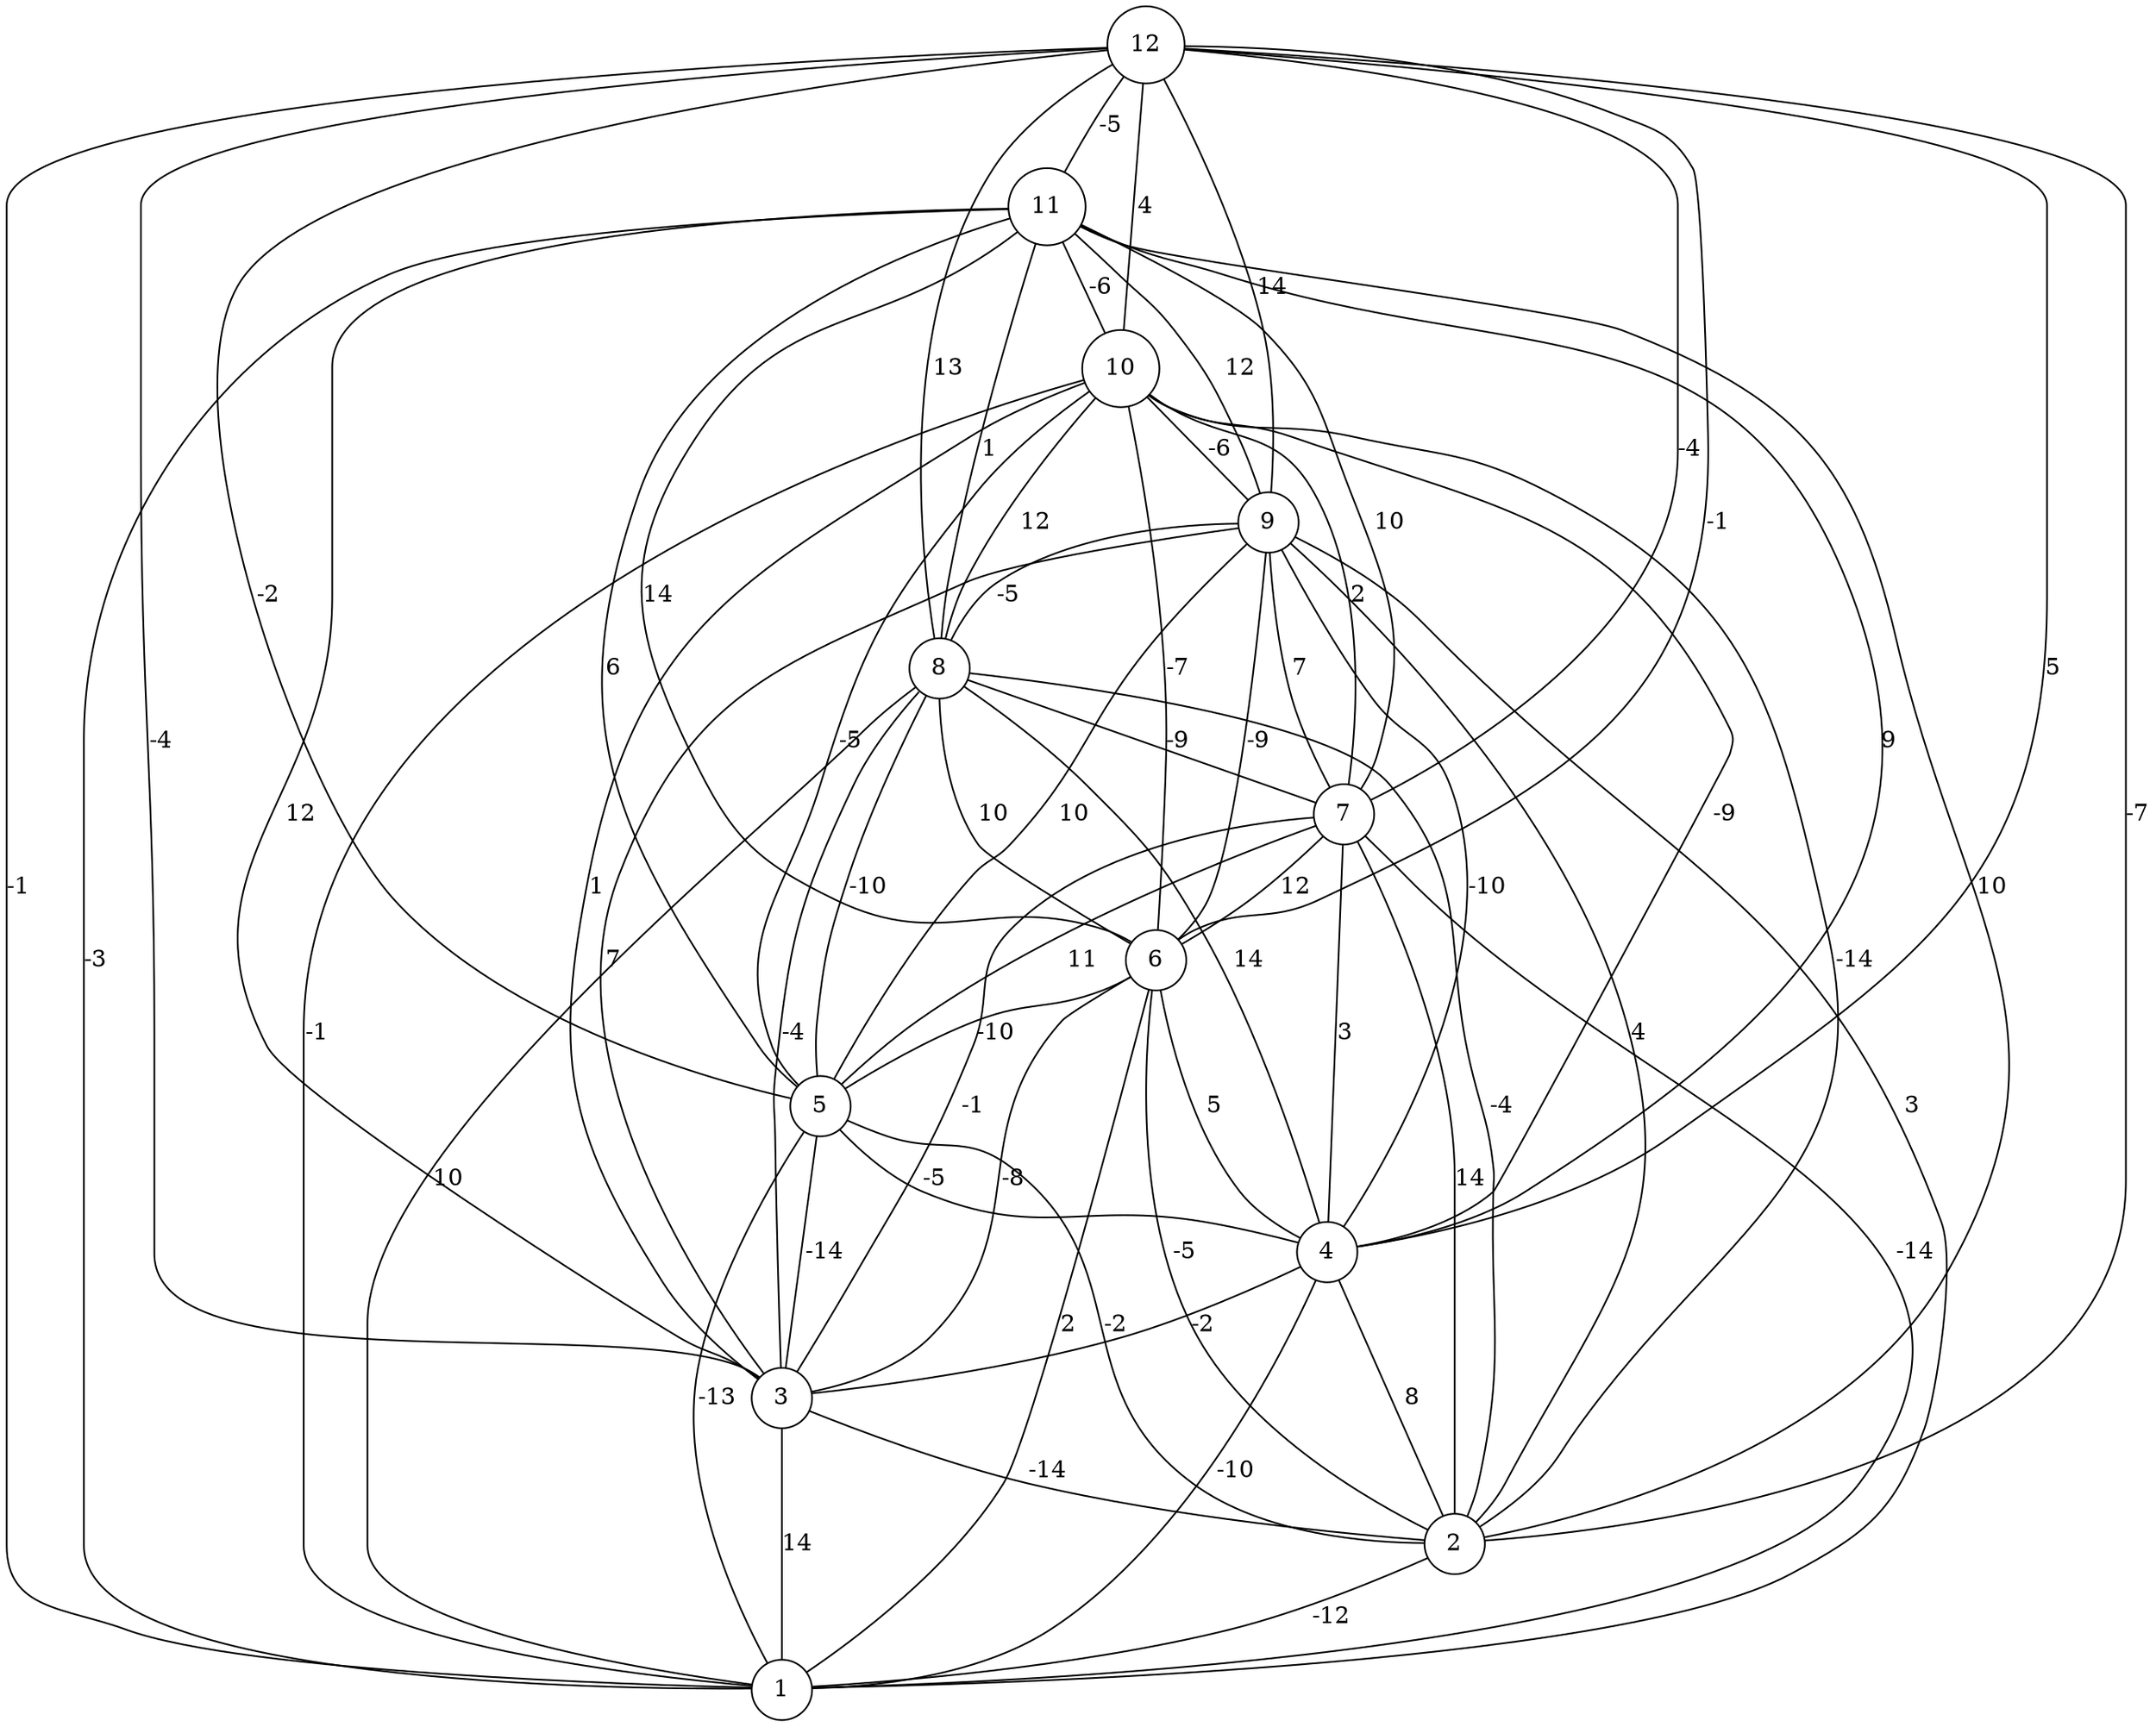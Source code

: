 graph { 
	 fontname="Helvetica,Arial,sans-serif" 
	 node [shape = circle]; 
	 12 -- 1 [label = "-1"];
	 12 -- 2 [label = "-7"];
	 12 -- 3 [label = "-4"];
	 12 -- 4 [label = "5"];
	 12 -- 5 [label = "-2"];
	 12 -- 6 [label = "-1"];
	 12 -- 7 [label = "-4"];
	 12 -- 8 [label = "13"];
	 12 -- 9 [label = "14"];
	 12 -- 10 [label = "4"];
	 12 -- 11 [label = "-5"];
	 11 -- 1 [label = "-3"];
	 11 -- 2 [label = "10"];
	 11 -- 3 [label = "12"];
	 11 -- 4 [label = "9"];
	 11 -- 5 [label = "6"];
	 11 -- 6 [label = "14"];
	 11 -- 7 [label = "10"];
	 11 -- 8 [label = "1"];
	 11 -- 9 [label = "12"];
	 11 -- 10 [label = "-6"];
	 10 -- 1 [label = "-1"];
	 10 -- 2 [label = "-14"];
	 10 -- 3 [label = "1"];
	 10 -- 4 [label = "-9"];
	 10 -- 5 [label = "-5"];
	 10 -- 6 [label = "-7"];
	 10 -- 7 [label = "2"];
	 10 -- 8 [label = "12"];
	 10 -- 9 [label = "-6"];
	 9 -- 1 [label = "3"];
	 9 -- 2 [label = "4"];
	 9 -- 3 [label = "7"];
	 9 -- 4 [label = "-10"];
	 9 -- 5 [label = "10"];
	 9 -- 6 [label = "-9"];
	 9 -- 7 [label = "7"];
	 9 -- 8 [label = "-5"];
	 8 -- 1 [label = "10"];
	 8 -- 2 [label = "-4"];
	 8 -- 3 [label = "-4"];
	 8 -- 4 [label = "14"];
	 8 -- 5 [label = "-10"];
	 8 -- 6 [label = "10"];
	 8 -- 7 [label = "-9"];
	 7 -- 1 [label = "-14"];
	 7 -- 2 [label = "14"];
	 7 -- 3 [label = "-1"];
	 7 -- 4 [label = "3"];
	 7 -- 5 [label = "11"];
	 7 -- 6 [label = "12"];
	 6 -- 1 [label = "2"];
	 6 -- 2 [label = "-5"];
	 6 -- 3 [label = "-8"];
	 6 -- 4 [label = "5"];
	 6 -- 5 [label = "-10"];
	 5 -- 1 [label = "-13"];
	 5 -- 2 [label = "-2"];
	 5 -- 3 [label = "-14"];
	 5 -- 4 [label = "-5"];
	 4 -- 1 [label = "-10"];
	 4 -- 2 [label = "8"];
	 4 -- 3 [label = "-2"];
	 3 -- 1 [label = "14"];
	 3 -- 2 [label = "-14"];
	 2 -- 1 [label = "-12"];
	 1;
	 2;
	 3;
	 4;
	 5;
	 6;
	 7;
	 8;
	 9;
	 10;
	 11;
	 12;
}
